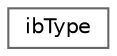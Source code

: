 digraph "Graphical Class Hierarchy"
{
 // LATEX_PDF_SIZE
  bgcolor="transparent";
  edge [fontname=Helvetica,fontsize=10,labelfontname=Helvetica,labelfontsize=10];
  node [fontname=Helvetica,fontsize=10,shape=box,height=0.2,width=0.4];
  rankdir="LR";
  Node0 [id="Node000000",label="ibType",height=0.2,width=0.4,color="grey40", fillcolor="white", style="filled",URL="$classib_type.html",tooltip="Immersed Boundary (IB) data type."];
}
